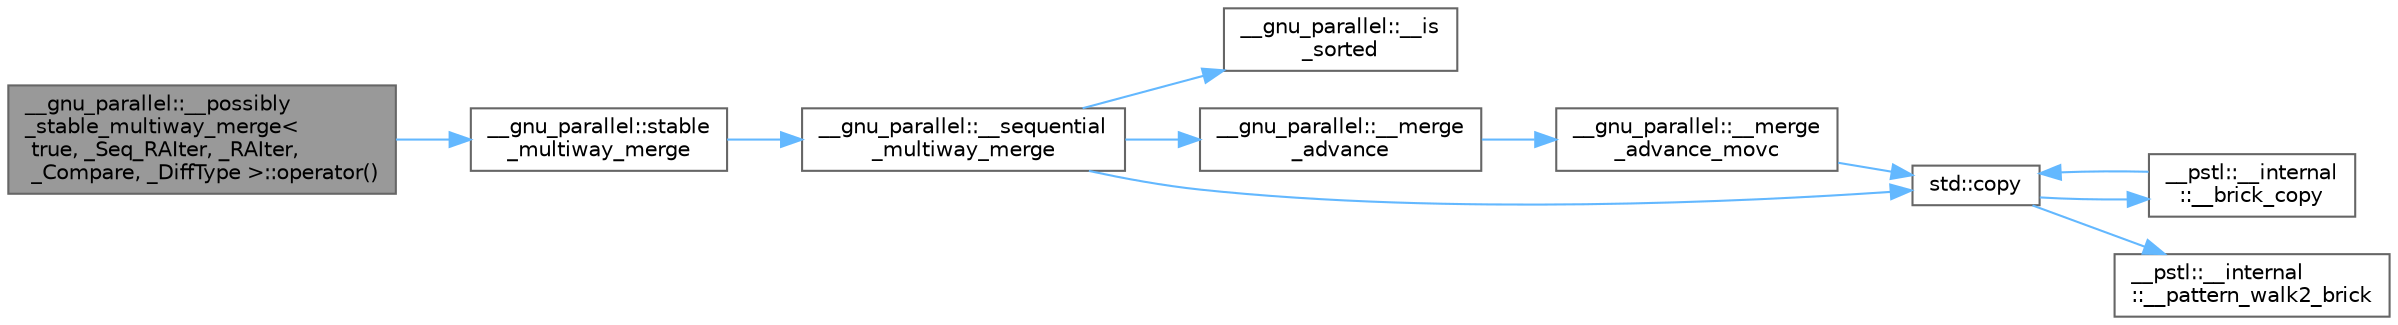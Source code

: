 digraph "__gnu_parallel::__possibly_stable_multiway_merge&lt; true, _Seq_RAIter, _RAIter, _Compare, _DiffType &gt;::operator()"
{
 // LATEX_PDF_SIZE
  bgcolor="transparent";
  edge [fontname=Helvetica,fontsize=10,labelfontname=Helvetica,labelfontsize=10];
  node [fontname=Helvetica,fontsize=10,shape=box,height=0.2,width=0.4];
  rankdir="LR";
  Node1 [id="Node000001",label="__gnu_parallel::__possibly\l_stable_multiway_merge\<\l true, _Seq_RAIter, _RAIter,\l _Compare, _DiffType \>::operator()",height=0.2,width=0.4,color="gray40", fillcolor="grey60", style="filled", fontcolor="black",tooltip=" "];
  Node1 -> Node2 [id="edge1_Node000001_Node000002",color="steelblue1",style="solid",tooltip=" "];
  Node2 [id="Node000002",label="__gnu_parallel::stable\l_multiway_merge",height=0.2,width=0.4,color="grey40", fillcolor="white", style="filled",URL="$namespace____gnu__parallel.html#a27f5da3fdd4d5f56eecd6a078ec7bae2",tooltip=" "];
  Node2 -> Node3 [id="edge2_Node000002_Node000003",color="steelblue1",style="solid",tooltip=" "];
  Node3 [id="Node000003",label="__gnu_parallel::__sequential\l_multiway_merge",height=0.2,width=0.4,color="grey40", fillcolor="white", style="filled",URL="$namespace____gnu__parallel.html#a5ccf0d17d06a0cdd449939227e55bd9d",tooltip="Sequential multi-way merging switch."];
  Node3 -> Node4 [id="edge3_Node000003_Node000004",color="steelblue1",style="solid",tooltip=" "];
  Node4 [id="Node000004",label="__gnu_parallel::__is\l_sorted",height=0.2,width=0.4,color="grey40", fillcolor="white", style="filled",URL="$namespace____gnu__parallel.html#a34e76513fa46ae5c7bc8c45677289112",tooltip="Check whether [__begin, __end) is sorted according to __comp."];
  Node3 -> Node5 [id="edge4_Node000003_Node000005",color="steelblue1",style="solid",tooltip=" "];
  Node5 [id="Node000005",label="__gnu_parallel::__merge\l_advance",height=0.2,width=0.4,color="grey40", fillcolor="white", style="filled",URL="$namespace____gnu__parallel.html#a0059cd13cc6ab70692f8309ad92cb548",tooltip="Merge routine being able to merge only the __max_length smallest elements."];
  Node5 -> Node6 [id="edge5_Node000005_Node000006",color="steelblue1",style="solid",tooltip=" "];
  Node6 [id="Node000006",label="__gnu_parallel::__merge\l_advance_movc",height=0.2,width=0.4,color="grey40", fillcolor="white", style="filled",URL="$namespace____gnu__parallel.html#a8deacd343b40dc77deeb1a8e515e7358",tooltip="Merge routine being able to merge only the __max_length smallest elements."];
  Node6 -> Node7 [id="edge6_Node000006_Node000007",color="steelblue1",style="solid",tooltip=" "];
  Node7 [id="Node000007",label="std::copy",height=0.2,width=0.4,color="grey40", fillcolor="white", style="filled",URL="$namespacestd.html#a4e3366cc5ea1e47fac759952b877ed0d",tooltip=" "];
  Node7 -> Node8 [id="edge7_Node000007_Node000008",color="steelblue1",style="solid",tooltip=" "];
  Node8 [id="Node000008",label="__pstl::__internal\l::__brick_copy",height=0.2,width=0.4,color="grey40", fillcolor="white", style="filled",URL="$namespace____pstl_1_1____internal.html#afeb0a574201d45df430150e28155b9de",tooltip=" "];
  Node8 -> Node7 [id="edge8_Node000008_Node000007",color="steelblue1",style="solid",tooltip=" "];
  Node7 -> Node9 [id="edge9_Node000007_Node000009",color="steelblue1",style="solid",tooltip=" "];
  Node9 [id="Node000009",label="__pstl::__internal\l::__pattern_walk2_brick",height=0.2,width=0.4,color="grey40", fillcolor="white", style="filled",URL="$namespace____pstl_1_1____internal.html#a28e6956cf2cd3d8cfe4949d41a700cc5",tooltip=" "];
  Node3 -> Node7 [id="edge10_Node000003_Node000007",color="steelblue1",style="solid",tooltip=" "];
}
